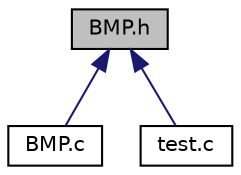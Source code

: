 digraph "BMP.h"
{
  edge [fontname="Helvetica",fontsize="10",labelfontname="Helvetica",labelfontsize="10"];
  node [fontname="Helvetica",fontsize="10",shape=record];
  Node1 [label="BMP.h",height=0.2,width=0.4,color="black", fillcolor="grey75", style="filled" fontcolor="black"];
  Node1 -> Node2 [dir="back",color="midnightblue",fontsize="10",style="solid",fontname="Helvetica"];
  Node2 [label="BMP.c",height=0.2,width=0.4,color="black", fillcolor="white", style="filled",URL="$BMP_8c.html",tooltip="Class for representing a bitmap file and draw a point, line, barchart an a piechart on it..."];
  Node1 -> Node3 [dir="back",color="midnightblue",fontsize="10",style="solid",fontname="Helvetica"];
  Node3 [label="test.c",height=0.2,width=0.4,color="black", fillcolor="white", style="filled",URL="$test_8c.html",tooltip="Class for testing BMP.c. "];
}
